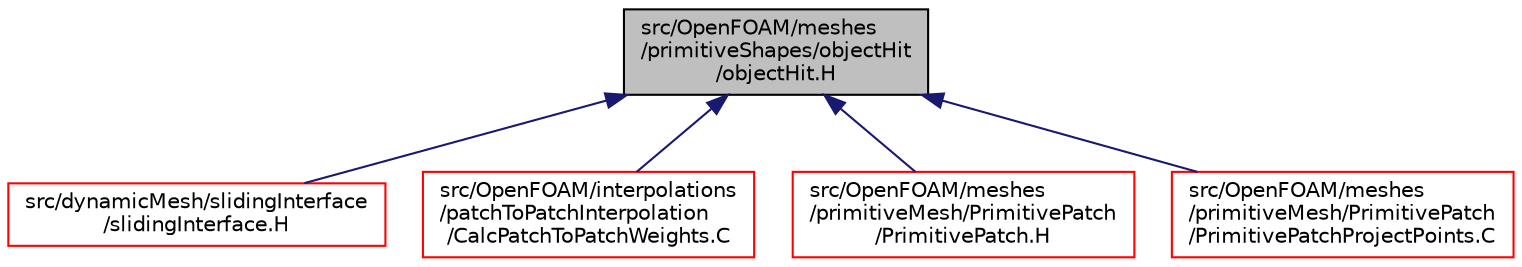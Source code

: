 digraph "src/OpenFOAM/meshes/primitiveShapes/objectHit/objectHit.H"
{
  bgcolor="transparent";
  edge [fontname="Helvetica",fontsize="10",labelfontname="Helvetica",labelfontsize="10"];
  node [fontname="Helvetica",fontsize="10",shape=record];
  Node1 [label="src/OpenFOAM/meshes\l/primitiveShapes/objectHit\l/objectHit.H",height=0.2,width=0.4,color="black", fillcolor="grey75", style="filled", fontcolor="black"];
  Node1 -> Node2 [dir="back",color="midnightblue",fontsize="10",style="solid",fontname="Helvetica"];
  Node2 [label="src/dynamicMesh/slidingInterface\l/slidingInterface.H",height=0.2,width=0.4,color="red",URL="$a05074.html"];
  Node1 -> Node3 [dir="back",color="midnightblue",fontsize="10",style="solid",fontname="Helvetica"];
  Node3 [label="src/OpenFOAM/interpolations\l/patchToPatchInterpolation\l/CalcPatchToPatchWeights.C",height=0.2,width=0.4,color="red",URL="$a08576.html"];
  Node1 -> Node4 [dir="back",color="midnightblue",fontsize="10",style="solid",fontname="Helvetica"];
  Node4 [label="src/OpenFOAM/meshes\l/primitiveMesh/PrimitivePatch\l/PrimitivePatch.H",height=0.2,width=0.4,color="red",URL="$a09086.html"];
  Node1 -> Node5 [dir="back",color="midnightblue",fontsize="10",style="solid",fontname="Helvetica"];
  Node5 [label="src/OpenFOAM/meshes\l/primitiveMesh/PrimitivePatch\l/PrimitivePatchProjectPoints.C",height=0.2,width=0.4,color="red",URL="$a09097.html",tooltip="For every point on the patch find the closest face on the target side. Return a target face label for..."];
}
